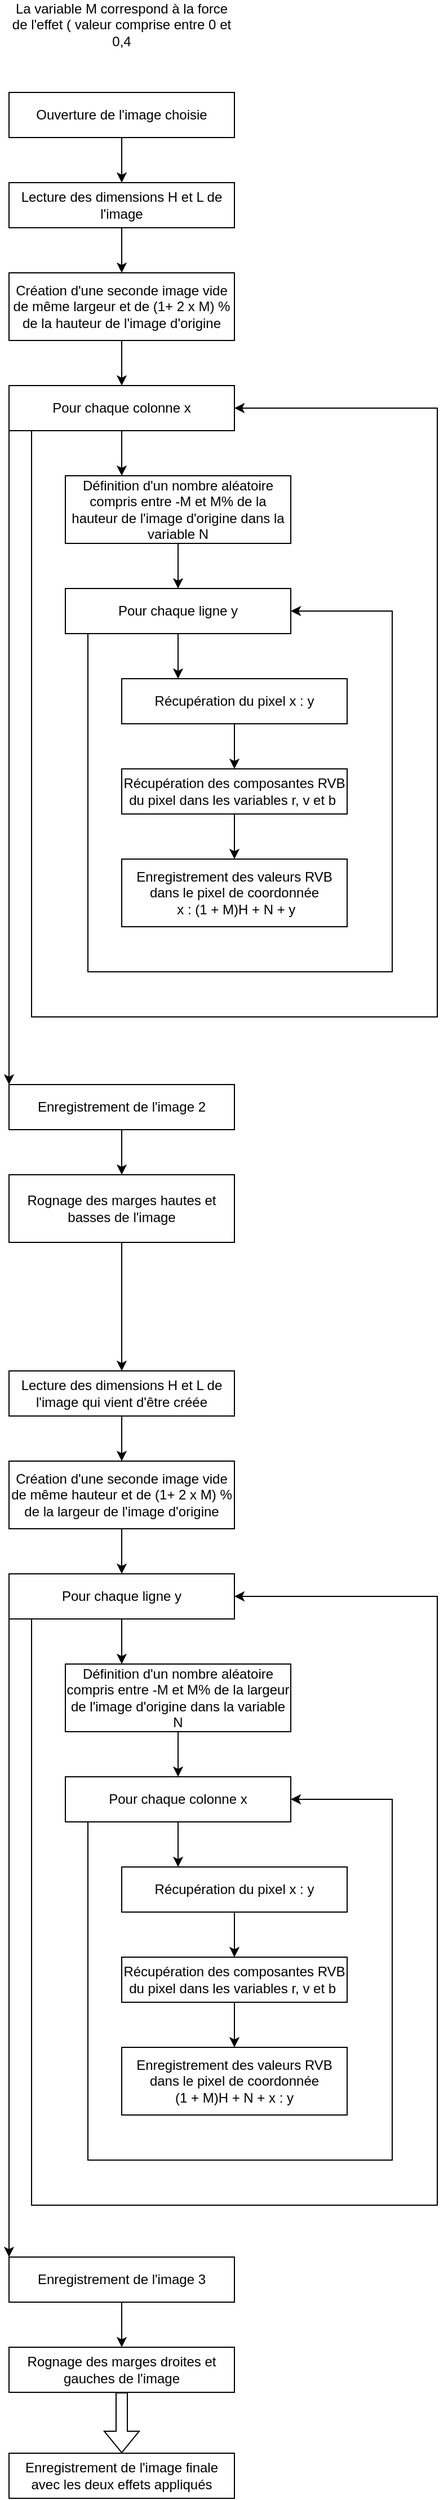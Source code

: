 <mxfile version="23.1.4" type="device">
  <diagram name="Page-1" id="vfGMUqw6DaAGaZKLnIu0">
    <mxGraphModel dx="1354" dy="1747" grid="1" gridSize="10" guides="1" tooltips="1" connect="1" arrows="1" fold="1" page="1" pageScale="1" pageWidth="827" pageHeight="1169" math="0" shadow="0">
      <root>
        <mxCell id="0" />
        <mxCell id="1" parent="0" />
        <mxCell id="rd8rbch0IybKlO5kmHsC-23" value="Ouverture de l&#39;image choisie" style="rounded=0;whiteSpace=wrap;html=1;" vertex="1" parent="1">
          <mxGeometry x="224" y="-1054" width="200" height="40" as="geometry" />
        </mxCell>
        <mxCell id="rd8rbch0IybKlO5kmHsC-24" value="Lecture des dimensions H et L de l&#39;image" style="rounded=0;whiteSpace=wrap;html=1;" vertex="1" parent="1">
          <mxGeometry x="224" y="-974" width="200" height="40" as="geometry" />
        </mxCell>
        <mxCell id="rd8rbch0IybKlO5kmHsC-25" value="" style="endArrow=classic;html=1;rounded=0;entryX=0.5;entryY=0;entryDx=0;entryDy=0;exitX=0.5;exitY=1;exitDx=0;exitDy=0;" edge="1" parent="1" source="rd8rbch0IybKlO5kmHsC-23" target="rd8rbch0IybKlO5kmHsC-24">
          <mxGeometry width="50" height="50" relative="1" as="geometry">
            <mxPoint x="323.5" y="-1004" as="sourcePoint" />
            <mxPoint x="323.5" y="-974" as="targetPoint" />
          </mxGeometry>
        </mxCell>
        <mxCell id="rd8rbch0IybKlO5kmHsC-26" value="Création d&#39;une seconde image vide de même largeur et de (1+ 2 x M) % de la hauteur de l&#39;image d&#39;origine" style="rounded=0;whiteSpace=wrap;html=1;" vertex="1" parent="1">
          <mxGeometry x="224" y="-894" width="200" height="60" as="geometry" />
        </mxCell>
        <mxCell id="rd8rbch0IybKlO5kmHsC-27" value="" style="endArrow=classic;html=1;rounded=0;exitX=0.5;exitY=1;exitDx=0;exitDy=0;entryX=0.5;entryY=0;entryDx=0;entryDy=0;" edge="1" parent="1" source="rd8rbch0IybKlO5kmHsC-24" target="rd8rbch0IybKlO5kmHsC-26">
          <mxGeometry width="50" height="50" relative="1" as="geometry">
            <mxPoint x="574" y="-804" as="sourcePoint" />
            <mxPoint x="624" y="-854" as="targetPoint" />
          </mxGeometry>
        </mxCell>
        <mxCell id="rd8rbch0IybKlO5kmHsC-28" value="Pour chaque colonne x" style="rounded=0;whiteSpace=wrap;html=1;" vertex="1" parent="1">
          <mxGeometry x="224" y="-794" width="200" height="40" as="geometry" />
        </mxCell>
        <mxCell id="rd8rbch0IybKlO5kmHsC-29" value="" style="endArrow=classic;html=1;rounded=0;exitX=0.5;exitY=1;exitDx=0;exitDy=0;entryX=0.5;entryY=0;entryDx=0;entryDy=0;" edge="1" parent="1" source="rd8rbch0IybKlO5kmHsC-26" target="rd8rbch0IybKlO5kmHsC-28">
          <mxGeometry width="50" height="50" relative="1" as="geometry">
            <mxPoint x="574" y="-804" as="sourcePoint" />
            <mxPoint x="624" y="-854" as="targetPoint" />
          </mxGeometry>
        </mxCell>
        <mxCell id="rd8rbch0IybKlO5kmHsC-30" value="Définition d&#39;un nombre aléatoire compris entre -M et M% de la hauteur de l&#39;image d&#39;origine dans la variable N" style="rounded=0;whiteSpace=wrap;html=1;" vertex="1" parent="1">
          <mxGeometry x="274" y="-714" width="200" height="60" as="geometry" />
        </mxCell>
        <mxCell id="rd8rbch0IybKlO5kmHsC-31" value="" style="endArrow=classic;html=1;rounded=0;exitX=0.5;exitY=1;exitDx=0;exitDy=0;entryX=0.25;entryY=0;entryDx=0;entryDy=0;" edge="1" parent="1" source="rd8rbch0IybKlO5kmHsC-28" target="rd8rbch0IybKlO5kmHsC-30">
          <mxGeometry width="50" height="50" relative="1" as="geometry">
            <mxPoint x="574" y="-804" as="sourcePoint" />
            <mxPoint x="624" y="-854" as="targetPoint" />
          </mxGeometry>
        </mxCell>
        <mxCell id="rd8rbch0IybKlO5kmHsC-32" value="Pour chaque ligne y" style="rounded=0;whiteSpace=wrap;html=1;" vertex="1" parent="1">
          <mxGeometry x="274" y="-614" width="200" height="40" as="geometry" />
        </mxCell>
        <mxCell id="rd8rbch0IybKlO5kmHsC-33" value="" style="endArrow=classic;html=1;rounded=0;exitX=0.5;exitY=1;exitDx=0;exitDy=0;entryX=0.5;entryY=0;entryDx=0;entryDy=0;" edge="1" parent="1" source="rd8rbch0IybKlO5kmHsC-30" target="rd8rbch0IybKlO5kmHsC-32">
          <mxGeometry width="50" height="50" relative="1" as="geometry">
            <mxPoint x="574" y="-704" as="sourcePoint" />
            <mxPoint x="624" y="-754" as="targetPoint" />
          </mxGeometry>
        </mxCell>
        <mxCell id="rd8rbch0IybKlO5kmHsC-34" style="edgeStyle=orthogonalEdgeStyle;rounded=0;orthogonalLoop=1;jettySize=auto;html=1;exitX=0.5;exitY=1;exitDx=0;exitDy=0;entryX=0.5;entryY=0;entryDx=0;entryDy=0;" edge="1" parent="1" source="rd8rbch0IybKlO5kmHsC-35" target="rd8rbch0IybKlO5kmHsC-39">
          <mxGeometry relative="1" as="geometry" />
        </mxCell>
        <mxCell id="rd8rbch0IybKlO5kmHsC-35" value="Récupération des composantes RVB du pixel dans les variables r, v et b&amp;nbsp;" style="rounded=0;whiteSpace=wrap;html=1;" vertex="1" parent="1">
          <mxGeometry x="324" y="-454" width="200" height="40" as="geometry" />
        </mxCell>
        <mxCell id="rd8rbch0IybKlO5kmHsC-36" value="Récupération du pixel x : y" style="rounded=0;whiteSpace=wrap;html=1;" vertex="1" parent="1">
          <mxGeometry x="324" y="-534" width="200" height="40" as="geometry" />
        </mxCell>
        <mxCell id="rd8rbch0IybKlO5kmHsC-37" value="" style="endArrow=classic;html=1;rounded=0;exitX=0.5;exitY=1;exitDx=0;exitDy=0;entryX=0.25;entryY=0;entryDx=0;entryDy=0;" edge="1" parent="1" source="rd8rbch0IybKlO5kmHsC-32" target="rd8rbch0IybKlO5kmHsC-36">
          <mxGeometry width="50" height="50" relative="1" as="geometry">
            <mxPoint x="574" y="-664" as="sourcePoint" />
            <mxPoint x="624" y="-714" as="targetPoint" />
          </mxGeometry>
        </mxCell>
        <mxCell id="rd8rbch0IybKlO5kmHsC-38" value="" style="endArrow=classic;html=1;rounded=0;exitX=0.5;exitY=1;exitDx=0;exitDy=0;entryX=0.5;entryY=0;entryDx=0;entryDy=0;" edge="1" parent="1" source="rd8rbch0IybKlO5kmHsC-36" target="rd8rbch0IybKlO5kmHsC-35">
          <mxGeometry width="50" height="50" relative="1" as="geometry">
            <mxPoint x="574" y="-664" as="sourcePoint" />
            <mxPoint x="624" y="-714" as="targetPoint" />
          </mxGeometry>
        </mxCell>
        <mxCell id="rd8rbch0IybKlO5kmHsC-39" value="Enregistrement des valeurs RVB dans le pixel de coordonnée&lt;br&gt;&amp;nbsp;x : (1 + M)H + N + y" style="rounded=0;whiteSpace=wrap;html=1;" vertex="1" parent="1">
          <mxGeometry x="324" y="-374" width="200" height="60" as="geometry" />
        </mxCell>
        <mxCell id="rd8rbch0IybKlO5kmHsC-40" value="" style="endArrow=classic;html=1;rounded=0;entryX=1;entryY=0.5;entryDx=0;entryDy=0;" edge="1" parent="1" target="rd8rbch0IybKlO5kmHsC-32">
          <mxGeometry width="50" height="50" relative="1" as="geometry">
            <mxPoint x="294" y="-574" as="sourcePoint" />
            <mxPoint x="624" y="-514" as="targetPoint" />
            <Array as="points">
              <mxPoint x="294" y="-274" />
              <mxPoint x="564" y="-274" />
              <mxPoint x="564" y="-594" />
            </Array>
          </mxGeometry>
        </mxCell>
        <mxCell id="rd8rbch0IybKlO5kmHsC-41" value="" style="endArrow=classic;html=1;rounded=0;exitX=0.1;exitY=1;exitDx=0;exitDy=0;exitPerimeter=0;entryX=1;entryY=0.5;entryDx=0;entryDy=0;" edge="1" parent="1" source="rd8rbch0IybKlO5kmHsC-28" target="rd8rbch0IybKlO5kmHsC-28">
          <mxGeometry width="50" height="50" relative="1" as="geometry">
            <mxPoint x="154" y="-644" as="sourcePoint" />
            <mxPoint x="694" y="-224" as="targetPoint" />
            <Array as="points">
              <mxPoint x="244" y="-234" />
              <mxPoint x="604" y="-234" />
              <mxPoint x="604" y="-774" />
            </Array>
          </mxGeometry>
        </mxCell>
        <mxCell id="rd8rbch0IybKlO5kmHsC-42" value="" style="endArrow=classic;html=1;rounded=0;exitX=0;exitY=1;exitDx=0;exitDy=0;entryX=0;entryY=0;entryDx=0;entryDy=0;" edge="1" parent="1" source="rd8rbch0IybKlO5kmHsC-28" target="rd8rbch0IybKlO5kmHsC-43">
          <mxGeometry width="50" height="50" relative="1" as="geometry">
            <mxPoint x="574" y="-454" as="sourcePoint" />
            <mxPoint x="224" y="-234" as="targetPoint" />
            <Array as="points" />
          </mxGeometry>
        </mxCell>
        <mxCell id="rd8rbch0IybKlO5kmHsC-43" value="Enregistrement de l&#39;image 2" style="rounded=0;whiteSpace=wrap;html=1;" vertex="1" parent="1">
          <mxGeometry x="224" y="-174" width="200" height="40" as="geometry" />
        </mxCell>
        <mxCell id="rd8rbch0IybKlO5kmHsC-44" value="La variable M correspond à la force de l&#39;effet ( valeur comprise entre 0 et 0,4" style="text;html=1;align=center;verticalAlign=middle;whiteSpace=wrap;rounded=0;" vertex="1" parent="1">
          <mxGeometry x="224" y="-1134" width="200" height="40" as="geometry" />
        </mxCell>
        <mxCell id="rd8rbch0IybKlO5kmHsC-69" style="edgeStyle=orthogonalEdgeStyle;rounded=0;orthogonalLoop=1;jettySize=auto;html=1;exitX=0.5;exitY=1;exitDx=0;exitDy=0;entryX=0.5;entryY=0;entryDx=0;entryDy=0;" edge="1" parent="1" source="rd8rbch0IybKlO5kmHsC-45" target="rd8rbch0IybKlO5kmHsC-48">
          <mxGeometry relative="1" as="geometry" />
        </mxCell>
        <mxCell id="rd8rbch0IybKlO5kmHsC-45" value="Rognage des marges hautes et basses de l&#39;image" style="rounded=0;whiteSpace=wrap;html=1;" vertex="1" parent="1">
          <mxGeometry x="224" y="-94" width="200" height="60" as="geometry" />
        </mxCell>
        <mxCell id="rd8rbch0IybKlO5kmHsC-46" value="" style="endArrow=classic;html=1;rounded=0;entryX=0.5;entryY=0;entryDx=0;entryDy=0;exitX=0.5;exitY=1;exitDx=0;exitDy=0;" edge="1" parent="1" source="rd8rbch0IybKlO5kmHsC-43" target="rd8rbch0IybKlO5kmHsC-45">
          <mxGeometry width="50" height="50" relative="1" as="geometry">
            <mxPoint x="824" y="-214" as="sourcePoint" />
            <mxPoint x="824" y="-174" as="targetPoint" />
          </mxGeometry>
        </mxCell>
        <mxCell id="rd8rbch0IybKlO5kmHsC-48" value="Lecture des dimensions H et L de l&#39;image qui vient d&#39;être créée" style="rounded=0;whiteSpace=wrap;html=1;" vertex="1" parent="1">
          <mxGeometry x="224" y="80" width="200" height="40" as="geometry" />
        </mxCell>
        <mxCell id="rd8rbch0IybKlO5kmHsC-50" value="Création d&#39;une seconde image vide de même hauteur et de (1+ 2 x M) % de la largeur de l&#39;image d&#39;origine" style="rounded=0;whiteSpace=wrap;html=1;" vertex="1" parent="1">
          <mxGeometry x="224" y="160" width="200" height="60" as="geometry" />
        </mxCell>
        <mxCell id="rd8rbch0IybKlO5kmHsC-51" value="" style="endArrow=classic;html=1;rounded=0;exitX=0.5;exitY=1;exitDx=0;exitDy=0;entryX=0.5;entryY=0;entryDx=0;entryDy=0;" edge="1" parent="1" source="rd8rbch0IybKlO5kmHsC-48" target="rd8rbch0IybKlO5kmHsC-50">
          <mxGeometry width="50" height="50" relative="1" as="geometry">
            <mxPoint x="574" y="250" as="sourcePoint" />
            <mxPoint x="624" y="200" as="targetPoint" />
          </mxGeometry>
        </mxCell>
        <mxCell id="rd8rbch0IybKlO5kmHsC-52" value="Pour chaque ligne y" style="rounded=0;whiteSpace=wrap;html=1;" vertex="1" parent="1">
          <mxGeometry x="224" y="260" width="200" height="40" as="geometry" />
        </mxCell>
        <mxCell id="rd8rbch0IybKlO5kmHsC-53" value="" style="endArrow=classic;html=1;rounded=0;exitX=0.5;exitY=1;exitDx=0;exitDy=0;entryX=0.5;entryY=0;entryDx=0;entryDy=0;" edge="1" parent="1" source="rd8rbch0IybKlO5kmHsC-50" target="rd8rbch0IybKlO5kmHsC-52">
          <mxGeometry width="50" height="50" relative="1" as="geometry">
            <mxPoint x="574" y="250" as="sourcePoint" />
            <mxPoint x="624" y="200" as="targetPoint" />
          </mxGeometry>
        </mxCell>
        <mxCell id="rd8rbch0IybKlO5kmHsC-54" value="Définition d&#39;un nombre aléatoire compris entre -M et M% de la largeur de l&#39;image d&#39;origine dans la variable N" style="rounded=0;whiteSpace=wrap;html=1;" vertex="1" parent="1">
          <mxGeometry x="274" y="340" width="200" height="60" as="geometry" />
        </mxCell>
        <mxCell id="rd8rbch0IybKlO5kmHsC-55" value="" style="endArrow=classic;html=1;rounded=0;exitX=0.5;exitY=1;exitDx=0;exitDy=0;entryX=0.25;entryY=0;entryDx=0;entryDy=0;" edge="1" parent="1" source="rd8rbch0IybKlO5kmHsC-52" target="rd8rbch0IybKlO5kmHsC-54">
          <mxGeometry width="50" height="50" relative="1" as="geometry">
            <mxPoint x="574" y="250" as="sourcePoint" />
            <mxPoint x="624" y="200" as="targetPoint" />
          </mxGeometry>
        </mxCell>
        <mxCell id="rd8rbch0IybKlO5kmHsC-56" value="Pour chaque colonne x" style="rounded=0;whiteSpace=wrap;html=1;" vertex="1" parent="1">
          <mxGeometry x="274" y="440" width="200" height="40" as="geometry" />
        </mxCell>
        <mxCell id="rd8rbch0IybKlO5kmHsC-57" value="" style="endArrow=classic;html=1;rounded=0;exitX=0.5;exitY=1;exitDx=0;exitDy=0;entryX=0.5;entryY=0;entryDx=0;entryDy=0;" edge="1" parent="1" source="rd8rbch0IybKlO5kmHsC-54" target="rd8rbch0IybKlO5kmHsC-56">
          <mxGeometry width="50" height="50" relative="1" as="geometry">
            <mxPoint x="574" y="350" as="sourcePoint" />
            <mxPoint x="624" y="300" as="targetPoint" />
          </mxGeometry>
        </mxCell>
        <mxCell id="rd8rbch0IybKlO5kmHsC-58" style="edgeStyle=orthogonalEdgeStyle;rounded=0;orthogonalLoop=1;jettySize=auto;html=1;exitX=0.5;exitY=1;exitDx=0;exitDy=0;entryX=0.5;entryY=0;entryDx=0;entryDy=0;" edge="1" parent="1" source="rd8rbch0IybKlO5kmHsC-59" target="rd8rbch0IybKlO5kmHsC-63">
          <mxGeometry relative="1" as="geometry" />
        </mxCell>
        <mxCell id="rd8rbch0IybKlO5kmHsC-59" value="Récupération des composantes RVB du pixel dans les variables r, v et b&amp;nbsp;" style="rounded=0;whiteSpace=wrap;html=1;" vertex="1" parent="1">
          <mxGeometry x="324" y="600" width="200" height="40" as="geometry" />
        </mxCell>
        <mxCell id="rd8rbch0IybKlO5kmHsC-60" value="Récupération du pixel x : y" style="rounded=0;whiteSpace=wrap;html=1;" vertex="1" parent="1">
          <mxGeometry x="324" y="520" width="200" height="40" as="geometry" />
        </mxCell>
        <mxCell id="rd8rbch0IybKlO5kmHsC-61" value="" style="endArrow=classic;html=1;rounded=0;exitX=0.5;exitY=1;exitDx=0;exitDy=0;entryX=0.25;entryY=0;entryDx=0;entryDy=0;" edge="1" parent="1" source="rd8rbch0IybKlO5kmHsC-56" target="rd8rbch0IybKlO5kmHsC-60">
          <mxGeometry width="50" height="50" relative="1" as="geometry">
            <mxPoint x="574" y="390" as="sourcePoint" />
            <mxPoint x="624" y="340" as="targetPoint" />
          </mxGeometry>
        </mxCell>
        <mxCell id="rd8rbch0IybKlO5kmHsC-62" value="" style="endArrow=classic;html=1;rounded=0;exitX=0.5;exitY=1;exitDx=0;exitDy=0;entryX=0.5;entryY=0;entryDx=0;entryDy=0;" edge="1" parent="1" source="rd8rbch0IybKlO5kmHsC-60" target="rd8rbch0IybKlO5kmHsC-59">
          <mxGeometry width="50" height="50" relative="1" as="geometry">
            <mxPoint x="574" y="390" as="sourcePoint" />
            <mxPoint x="624" y="340" as="targetPoint" />
          </mxGeometry>
        </mxCell>
        <mxCell id="rd8rbch0IybKlO5kmHsC-63" value="Enregistrement des valeurs RVB dans le pixel de coordonnée&lt;br&gt;&amp;nbsp;(1 + M)H + N + x : y&amp;nbsp;" style="rounded=0;whiteSpace=wrap;html=1;" vertex="1" parent="1">
          <mxGeometry x="324" y="680" width="200" height="60" as="geometry" />
        </mxCell>
        <mxCell id="rd8rbch0IybKlO5kmHsC-64" value="" style="endArrow=classic;html=1;rounded=0;entryX=1;entryY=0.5;entryDx=0;entryDy=0;" edge="1" parent="1" target="rd8rbch0IybKlO5kmHsC-56">
          <mxGeometry width="50" height="50" relative="1" as="geometry">
            <mxPoint x="294" y="480" as="sourcePoint" />
            <mxPoint x="624" y="540" as="targetPoint" />
            <Array as="points">
              <mxPoint x="294" y="780" />
              <mxPoint x="564" y="780" />
              <mxPoint x="564" y="460" />
            </Array>
          </mxGeometry>
        </mxCell>
        <mxCell id="rd8rbch0IybKlO5kmHsC-65" value="" style="endArrow=classic;html=1;rounded=0;exitX=0.1;exitY=1;exitDx=0;exitDy=0;exitPerimeter=0;entryX=1;entryY=0.5;entryDx=0;entryDy=0;" edge="1" parent="1" source="rd8rbch0IybKlO5kmHsC-52" target="rd8rbch0IybKlO5kmHsC-52">
          <mxGeometry width="50" height="50" relative="1" as="geometry">
            <mxPoint x="154" y="410" as="sourcePoint" />
            <mxPoint x="694" y="830" as="targetPoint" />
            <Array as="points">
              <mxPoint x="244" y="820" />
              <mxPoint x="604" y="820" />
              <mxPoint x="604" y="280" />
            </Array>
          </mxGeometry>
        </mxCell>
        <mxCell id="rd8rbch0IybKlO5kmHsC-66" value="" style="endArrow=classic;html=1;rounded=0;exitX=0;exitY=1;exitDx=0;exitDy=0;entryX=0;entryY=0;entryDx=0;entryDy=0;" edge="1" parent="1" source="rd8rbch0IybKlO5kmHsC-52" target="rd8rbch0IybKlO5kmHsC-67">
          <mxGeometry width="50" height="50" relative="1" as="geometry">
            <mxPoint x="574" y="600" as="sourcePoint" />
            <mxPoint x="224" y="860" as="targetPoint" />
            <Array as="points">
              <mxPoint x="224" y="860" />
            </Array>
          </mxGeometry>
        </mxCell>
        <mxCell id="rd8rbch0IybKlO5kmHsC-67" value="Enregistrement de l&#39;image 3" style="rounded=0;whiteSpace=wrap;html=1;" vertex="1" parent="1">
          <mxGeometry x="224" y="866" width="200" height="40" as="geometry" />
        </mxCell>
        <mxCell id="rd8rbch0IybKlO5kmHsC-70" value="Rognage des marges droites et gauches de l&#39;image" style="rounded=0;whiteSpace=wrap;html=1;" vertex="1" parent="1">
          <mxGeometry x="224" y="946" width="200" height="40" as="geometry" />
        </mxCell>
        <mxCell id="rd8rbch0IybKlO5kmHsC-72" value="" style="endArrow=classic;html=1;rounded=0;exitX=0.5;exitY=1;exitDx=0;exitDy=0;entryX=0.5;entryY=0;entryDx=0;entryDy=0;" edge="1" parent="1" source="rd8rbch0IybKlO5kmHsC-67" target="rd8rbch0IybKlO5kmHsC-70">
          <mxGeometry width="50" height="50" relative="1" as="geometry">
            <mxPoint x="110" y="876" as="sourcePoint" />
            <mxPoint x="324" y="946" as="targetPoint" />
          </mxGeometry>
        </mxCell>
        <mxCell id="rd8rbch0IybKlO5kmHsC-73" value="Enregistrement de l&#39;image finale avec les deux effets appliqués" style="rounded=0;whiteSpace=wrap;html=1;" vertex="1" parent="1">
          <mxGeometry x="224" y="1040" width="200" height="40" as="geometry" />
        </mxCell>
        <mxCell id="rd8rbch0IybKlO5kmHsC-74" value="" style="shape=flexArrow;endArrow=classic;html=1;rounded=0;entryX=0.5;entryY=0;entryDx=0;entryDy=0;exitX=0.5;exitY=1;exitDx=0;exitDy=0;" edge="1" parent="1" source="rd8rbch0IybKlO5kmHsC-70" target="rd8rbch0IybKlO5kmHsC-73">
          <mxGeometry width="50" height="50" relative="1" as="geometry">
            <mxPoint x="150" y="980" as="sourcePoint" />
            <mxPoint x="330" y="1010" as="targetPoint" />
          </mxGeometry>
        </mxCell>
      </root>
    </mxGraphModel>
  </diagram>
</mxfile>
